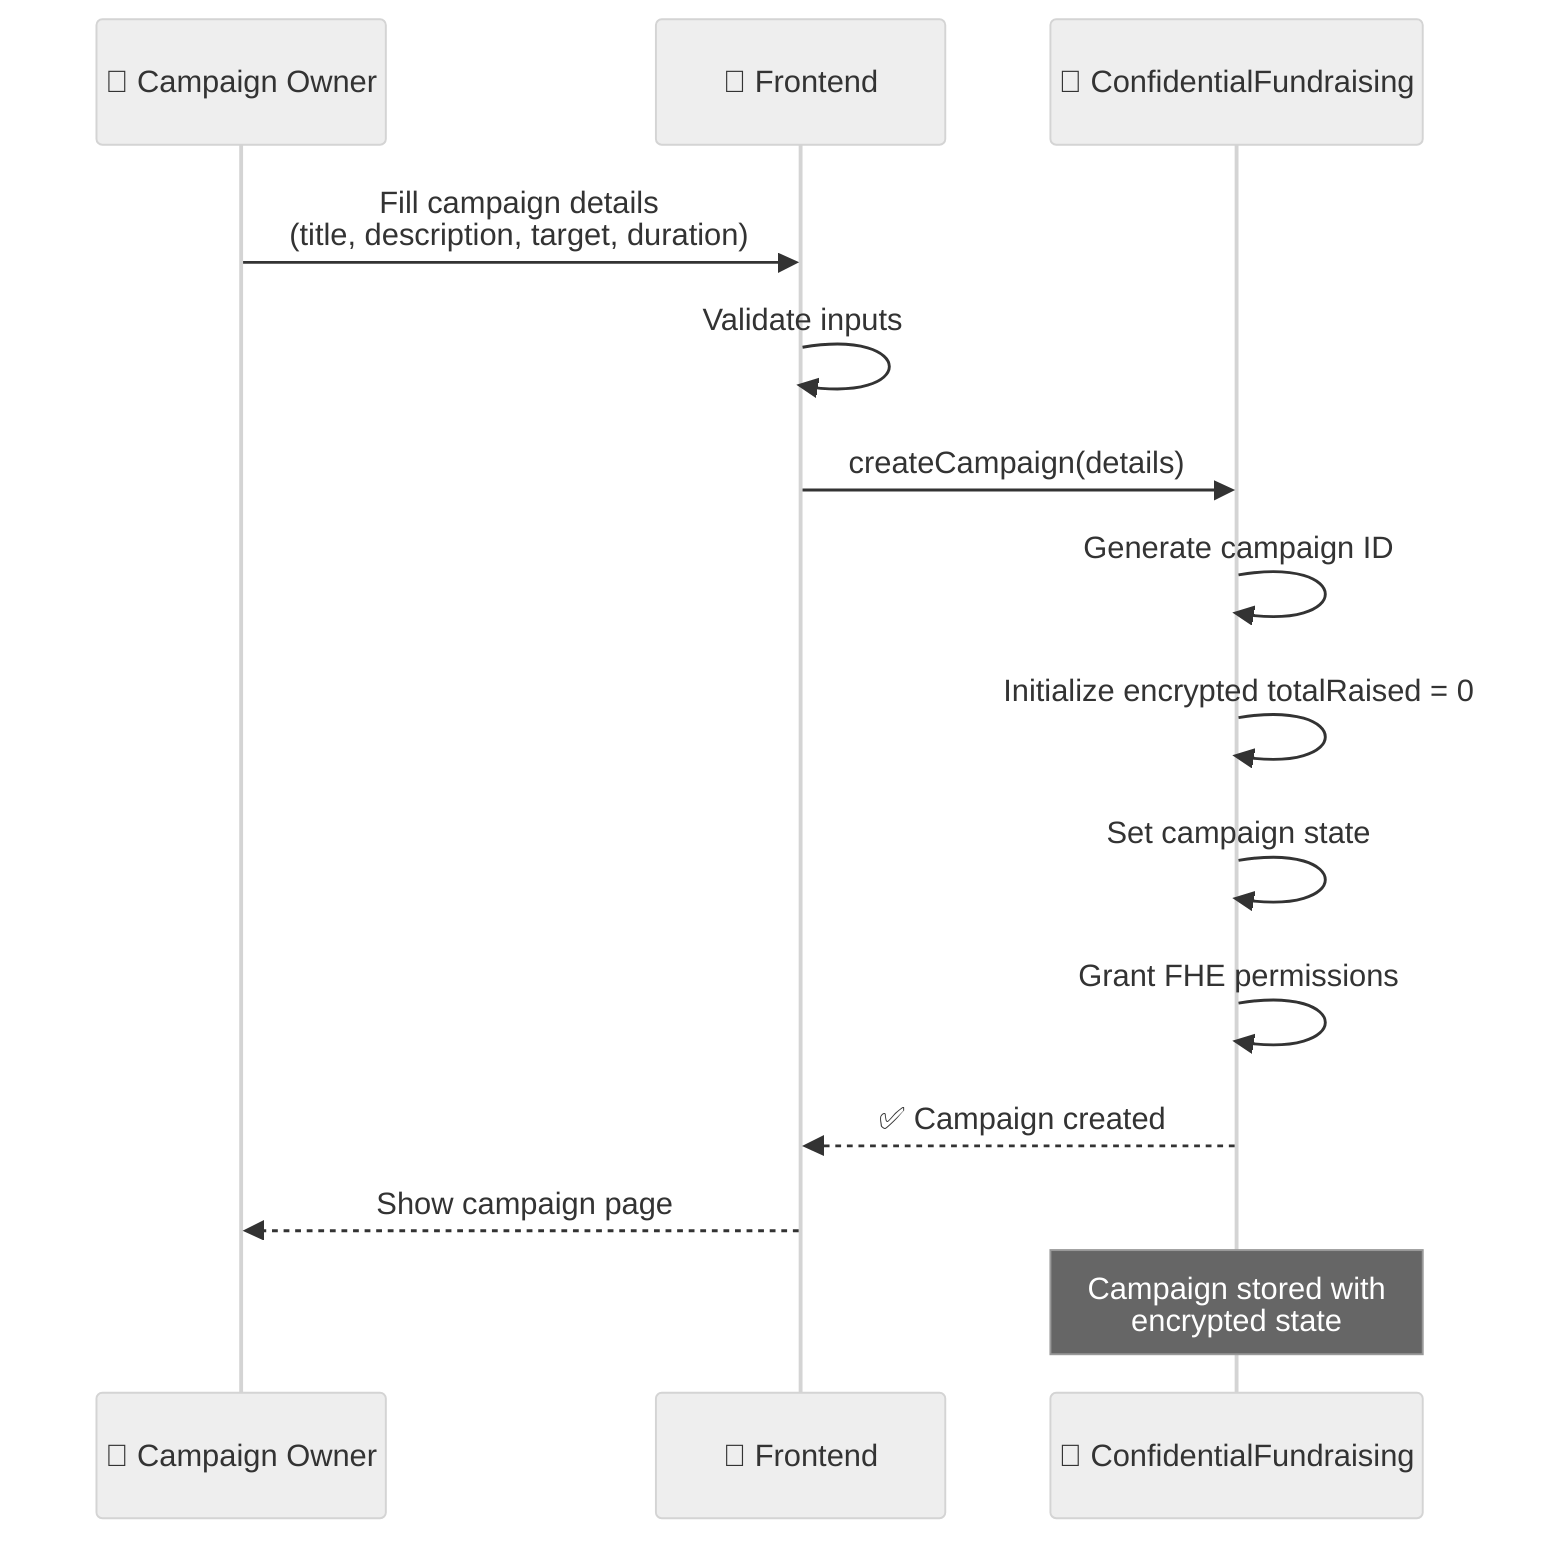 ---
config:
  look: handDrawn
  theme: neutral
---

sequenceDiagram
    participant U as 👤 Campaign Owner
    participant F as 🎨 Frontend
    participant CF as 📝 ConfidentialFundraising

    U->>F: Fill campaign details<br/>(title, description, target, duration)
    F->>F: Validate inputs
    F->>CF: createCampaign(details)
    CF->>CF: Generate campaign ID
    CF->>CF: Initialize encrypted totalRaised = 0
    CF->>CF: Set campaign state
    CF->>CF: Grant FHE permissions
    CF-->>F: ✅ Campaign created
    F-->>U: Show campaign page

    Note over CF: Campaign stored with<br/>encrypted state